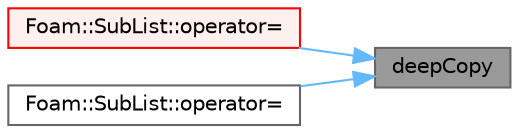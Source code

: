 digraph "deepCopy"
{
 // LATEX_PDF_SIZE
  bgcolor="transparent";
  edge [fontname=Helvetica,fontsize=10,labelfontname=Helvetica,labelfontsize=10];
  node [fontname=Helvetica,fontsize=10,shape=box,height=0.2,width=0.4];
  rankdir="RL";
  Node1 [id="Node000001",label="deepCopy",height=0.2,width=0.4,color="gray40", fillcolor="grey60", style="filled", fontcolor="black",tooltip=" "];
  Node1 -> Node2 [id="edge1_Node000001_Node000002",dir="back",color="steelblue1",style="solid",tooltip=" "];
  Node2 [id="Node000002",label="Foam::SubList::operator=",height=0.2,width=0.4,color="red", fillcolor="#FFF0F0", style="filled",URL="$classFoam_1_1SubList.html#a1f882f8bfbd20893b7cdfb37f039cb10",tooltip=" "];
  Node1 -> Node8 [id="edge2_Node000001_Node000008",dir="back",color="steelblue1",style="solid",tooltip=" "];
  Node8 [id="Node000008",label="Foam::SubList::operator=",height=0.2,width=0.4,color="grey40", fillcolor="white", style="filled",URL="$classFoam_1_1SubList.html#a24dd84052a808a064e2e4232d41a1ebd",tooltip=" "];
}

